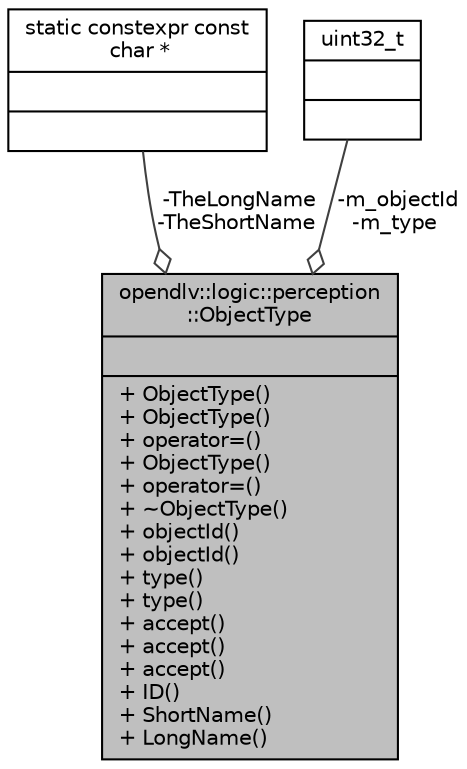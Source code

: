 digraph "opendlv::logic::perception::ObjectType"
{
 // LATEX_PDF_SIZE
  edge [fontname="Helvetica",fontsize="10",labelfontname="Helvetica",labelfontsize="10"];
  node [fontname="Helvetica",fontsize="10",shape=record];
  Node1 [label="{opendlv::logic::perception\l::ObjectType\n||+ ObjectType()\l+ ObjectType()\l+ operator=()\l+ ObjectType()\l+ operator=()\l+ ~ObjectType()\l+ objectId()\l+ objectId()\l+ type()\l+ type()\l+ accept()\l+ accept()\l+ accept()\l+ ID()\l+ ShortName()\l+ LongName()\l}",height=0.2,width=0.4,color="black", fillcolor="grey75", style="filled", fontcolor="black",tooltip=" "];
  Node2 -> Node1 [color="grey25",fontsize="10",style="solid",label=" -TheLongName\n-TheShortName" ,arrowhead="odiamond"];
  Node2 [label="{static constexpr const\l char *\n||}",height=0.2,width=0.4,color="black", fillcolor="white", style="filled",tooltip=" "];
  Node3 -> Node1 [color="grey25",fontsize="10",style="solid",label=" -m_objectId\n-m_type" ,arrowhead="odiamond"];
  Node3 [label="{uint32_t\n||}",height=0.2,width=0.4,color="black", fillcolor="white", style="filled",tooltip=" "];
}
